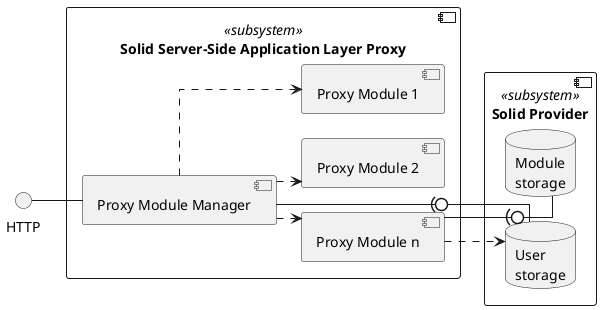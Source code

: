 @startuml Sketch
left to right direction
skinparam linetype ortho
skinparam nodesep 25
skinparam ranksep 25
interface "HTTP" as HTTP
component "Solid Server-Side Application Layer Proxy" as proxy <<subsystem>>{
    component "Proxy Module Manager" as MM 
    component "Proxy Module 1" as M1 
    component "Proxy Module 2" as subModule2 
    component "Proxy Module n" as MN
}
component "Solid Provider" as P <<subsystem>>{
    database "User\nstorage" as SU
    database "Module\nstorage" as SM
}
HTTP -- MM
MM ..> M1
MM ..> subModule2
MM ..> MN
MM -(0- SU
M1 -[hidden]- SM
subModule2 -[hidden]- SM
MN -(0- SM
MN ..> SU 
@enduml